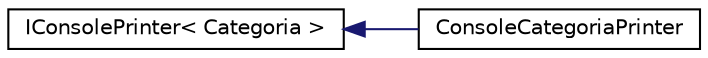 digraph "Graphical Class Hierarchy"
{
 // INTERACTIVE_SVG=YES
 // LATEX_PDF_SIZE
  edge [fontname="Helvetica",fontsize="10",labelfontname="Helvetica",labelfontsize="10"];
  node [fontname="Helvetica",fontsize="10",shape=record];
  rankdir="LR";
  Node0 [label="IConsolePrinter\< Categoria \>",height=0.2,width=0.4,color="black", fillcolor="white", style="filled",URL="$interfaceIConsolePrinter.html",tooltip=" "];
  Node0 -> Node1 [dir="back",color="midnightblue",fontsize="10",style="solid",fontname="Helvetica"];
  Node1 [label="ConsoleCategoriaPrinter",height=0.2,width=0.4,color="black", fillcolor="white", style="filled",URL="$classConsoleCategoriaPrinter.html",tooltip="Clase para mostrar por pantalla las categorías."];
}
